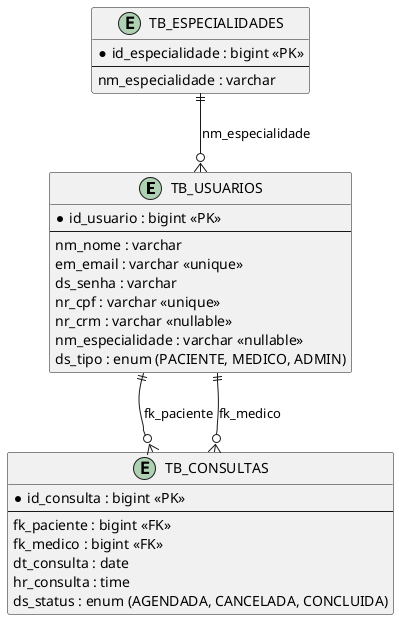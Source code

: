 @startuml Diagrama ER Vida+ Saúde

entity "TB_USUARIOS" {
  * id_usuario : bigint <<PK>>
  --
  nm_nome : varchar
  em_email : varchar <<unique>>
  ds_senha : varchar
  nr_cpf : varchar <<unique>>
  nr_crm : varchar <<nullable>>
  nm_especialidade : varchar <<nullable>>
  ds_tipo : enum (PACIENTE, MEDICO, ADMIN)
}

entity "TB_CONSULTAS" {
  * id_consulta : bigint <<PK>>
  --
  fk_paciente : bigint <<FK>>
  fk_medico : bigint <<FK>>
  dt_consulta : date
  hr_consulta : time
  ds_status : enum (AGENDADA, CANCELADA, CONCLUIDA)
}

entity "TB_ESPECIALIDADES" {
  * id_especialidade : bigint <<PK>>
  --
  nm_especialidade : varchar
}

TB_USUARIOS ||--o{ TB_CONSULTAS : fk_paciente
TB_USUARIOS ||--o{ TB_CONSULTAS : fk_medico
TB_ESPECIALIDADES ||--o{ TB_USUARIOS : nm_especialidade

@enduml